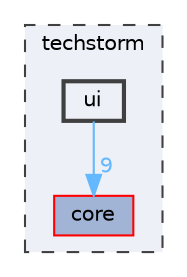 digraph "techstorm/ui"
{
 // LATEX_PDF_SIZE
  bgcolor="transparent";
  edge [fontname=Helvetica,fontsize=10,labelfontname=Helvetica,labelfontsize=10];
  node [fontname=Helvetica,fontsize=10,shape=box,height=0.2,width=0.4];
  compound=true
  subgraph clusterdir_8dd29cea68de92b9e200250b3bbc73cb {
    graph [ bgcolor="#edf0f7", pencolor="grey25", label="techstorm", fontname=Helvetica,fontsize=10 style="filled,dashed", URL="dir_8dd29cea68de92b9e200250b3bbc73cb.html",tooltip=""]
  dir_cf837ce2acd7da7bca021b6616dd34cf [label="core", fillcolor="#a2b4d6", color="red", style="filled", URL="dir_cf837ce2acd7da7bca021b6616dd34cf.html",tooltip=""];
  dir_2405e6bee316523dc909426fc91c3497 [label="ui", fillcolor="#edf0f7", color="grey25", style="filled,bold", URL="dir_2405e6bee316523dc909426fc91c3497.html",tooltip=""];
  }
  dir_2405e6bee316523dc909426fc91c3497->dir_cf837ce2acd7da7bca021b6616dd34cf [headlabel="9", labeldistance=1.5 headhref="dir_000137_000024.html" href="dir_000137_000024.html" color="steelblue1" fontcolor="steelblue1"];
}
